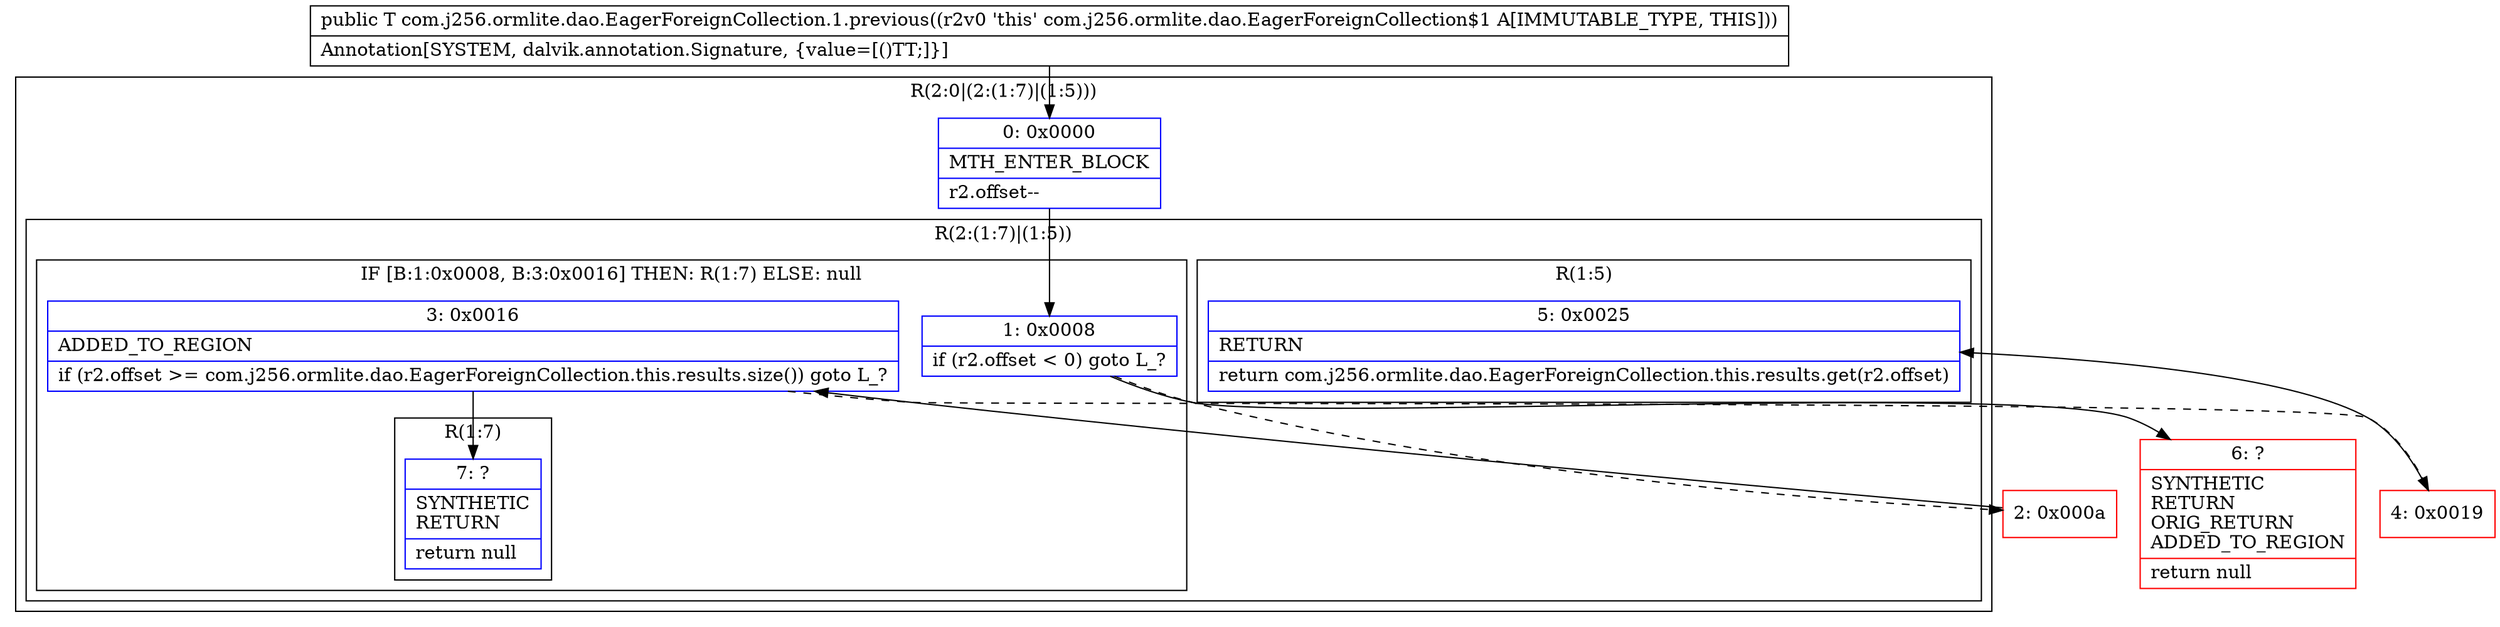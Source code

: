 digraph "CFG forcom.j256.ormlite.dao.EagerForeignCollection.1.previous()Ljava\/lang\/Object;" {
subgraph cluster_Region_589438659 {
label = "R(2:0|(2:(1:7)|(1:5)))";
node [shape=record,color=blue];
Node_0 [shape=record,label="{0\:\ 0x0000|MTH_ENTER_BLOCK\l|r2.offset\-\-\l}"];
subgraph cluster_Region_1399147964 {
label = "R(2:(1:7)|(1:5))";
node [shape=record,color=blue];
subgraph cluster_IfRegion_1154188427 {
label = "IF [B:1:0x0008, B:3:0x0016] THEN: R(1:7) ELSE: null";
node [shape=record,color=blue];
Node_1 [shape=record,label="{1\:\ 0x0008|if (r2.offset \< 0) goto L_?\l}"];
Node_3 [shape=record,label="{3\:\ 0x0016|ADDED_TO_REGION\l|if (r2.offset \>= com.j256.ormlite.dao.EagerForeignCollection.this.results.size()) goto L_?\l}"];
subgraph cluster_Region_89905109 {
label = "R(1:7)";
node [shape=record,color=blue];
Node_7 [shape=record,label="{7\:\ ?|SYNTHETIC\lRETURN\l|return null\l}"];
}
}
subgraph cluster_Region_918291899 {
label = "R(1:5)";
node [shape=record,color=blue];
Node_5 [shape=record,label="{5\:\ 0x0025|RETURN\l|return com.j256.ormlite.dao.EagerForeignCollection.this.results.get(r2.offset)\l}"];
}
}
}
Node_2 [shape=record,color=red,label="{2\:\ 0x000a}"];
Node_4 [shape=record,color=red,label="{4\:\ 0x0019}"];
Node_6 [shape=record,color=red,label="{6\:\ ?|SYNTHETIC\lRETURN\lORIG_RETURN\lADDED_TO_REGION\l|return null\l}"];
MethodNode[shape=record,label="{public T com.j256.ormlite.dao.EagerForeignCollection.1.previous((r2v0 'this' com.j256.ormlite.dao.EagerForeignCollection$1 A[IMMUTABLE_TYPE, THIS]))  | Annotation[SYSTEM, dalvik.annotation.Signature, \{value=[()TT;]\}]\l}"];
MethodNode -> Node_0;
Node_0 -> Node_1;
Node_1 -> Node_2[style=dashed];
Node_1 -> Node_6;
Node_3 -> Node_4[style=dashed];
Node_3 -> Node_7;
Node_2 -> Node_3;
Node_4 -> Node_5;
}

